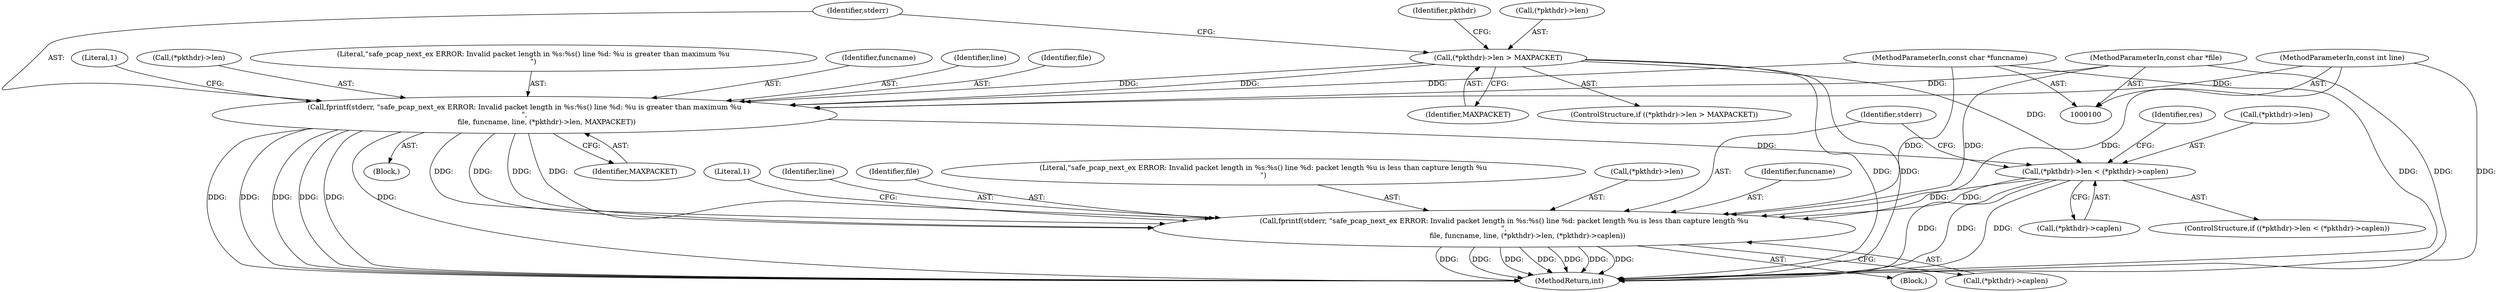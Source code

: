 digraph "1_tcpreplay_6b830a1640ca20528032c89a4fdd8291a4d2d8b2_0@pointer" {
"1000145" [label="(Call,(*pkthdr)->len < (*pkthdr)->caplen)"];
"1000130" [label="(Call,fprintf(stderr, \"safe_pcap_next_ex ERROR: Invalid packet length in %s:%s() line %d: %u is greater than maximum %u\n\",\n                    file, funcname, line, (*pkthdr)->len, MAXPACKET))"];
"1000106" [label="(MethodParameterIn,const char *file)"];
"1000104" [label="(MethodParameterIn,const char *funcname)"];
"1000105" [label="(MethodParameterIn,const int line)"];
"1000123" [label="(Call,(*pkthdr)->len > MAXPACKET)"];
"1000155" [label="(Call,fprintf(stderr, \"safe_pcap_next_ex ERROR: Invalid packet length in %s:%s() line %d: packet length %u is less than capture length %u\n\",\n                     file, funcname, line, (*pkthdr)->len, (*pkthdr)->caplen))"];
"1000123" [label="(Call,(*pkthdr)->len > MAXPACKET)"];
"1000131" [label="(Identifier,stderr)"];
"1000145" [label="(Call,(*pkthdr)->len < (*pkthdr)->caplen)"];
"1000173" [label="(Identifier,res)"];
"1000159" [label="(Identifier,funcname)"];
"1000104" [label="(MethodParameterIn,const char *funcname)"];
"1000143" [label="(Literal,1)"];
"1000155" [label="(Call,fprintf(stderr, \"safe_pcap_next_ex ERROR: Invalid packet length in %s:%s() line %d: packet length %u is less than capture length %u\n\",\n                     file, funcname, line, (*pkthdr)->len, (*pkthdr)->caplen))"];
"1000150" [label="(Call,(*pkthdr)->caplen)"];
"1000156" [label="(Identifier,stderr)"];
"1000174" [label="(MethodReturn,int)"];
"1000106" [label="(MethodParameterIn,const char *file)"];
"1000140" [label="(Identifier,MAXPACKET)"];
"1000130" [label="(Call,fprintf(stderr, \"safe_pcap_next_ex ERROR: Invalid packet length in %s:%s() line %d: %u is greater than maximum %u\n\",\n                    file, funcname, line, (*pkthdr)->len, MAXPACKET))"];
"1000171" [label="(Literal,1)"];
"1000136" [label="(Call,(*pkthdr)->len)"];
"1000132" [label="(Literal,\"safe_pcap_next_ex ERROR: Invalid packet length in %s:%s() line %d: %u is greater than maximum %u\n\")"];
"1000160" [label="(Identifier,line)"];
"1000165" [label="(Call,(*pkthdr)->caplen)"];
"1000134" [label="(Identifier,funcname)"];
"1000128" [label="(Identifier,MAXPACKET)"];
"1000135" [label="(Identifier,line)"];
"1000158" [label="(Identifier,file)"];
"1000154" [label="(Block,)"];
"1000122" [label="(ControlStructure,if ((*pkthdr)->len > MAXPACKET))"];
"1000105" [label="(MethodParameterIn,const int line)"];
"1000157" [label="(Literal,\"safe_pcap_next_ex ERROR: Invalid packet length in %s:%s() line %d: packet length %u is less than capture length %u\n\")"];
"1000133" [label="(Identifier,file)"];
"1000144" [label="(ControlStructure,if ((*pkthdr)->len < (*pkthdr)->caplen))"];
"1000146" [label="(Call,(*pkthdr)->len)"];
"1000161" [label="(Call,(*pkthdr)->len)"];
"1000148" [label="(Identifier,pkthdr)"];
"1000129" [label="(Block,)"];
"1000124" [label="(Call,(*pkthdr)->len)"];
"1000145" -> "1000144"  [label="AST: "];
"1000145" -> "1000150"  [label="CFG: "];
"1000146" -> "1000145"  [label="AST: "];
"1000150" -> "1000145"  [label="AST: "];
"1000156" -> "1000145"  [label="CFG: "];
"1000173" -> "1000145"  [label="CFG: "];
"1000145" -> "1000174"  [label="DDG: "];
"1000145" -> "1000174"  [label="DDG: "];
"1000145" -> "1000174"  [label="DDG: "];
"1000130" -> "1000145"  [label="DDG: "];
"1000123" -> "1000145"  [label="DDG: "];
"1000145" -> "1000155"  [label="DDG: "];
"1000145" -> "1000155"  [label="DDG: "];
"1000130" -> "1000129"  [label="AST: "];
"1000130" -> "1000140"  [label="CFG: "];
"1000131" -> "1000130"  [label="AST: "];
"1000132" -> "1000130"  [label="AST: "];
"1000133" -> "1000130"  [label="AST: "];
"1000134" -> "1000130"  [label="AST: "];
"1000135" -> "1000130"  [label="AST: "];
"1000136" -> "1000130"  [label="AST: "];
"1000140" -> "1000130"  [label="AST: "];
"1000143" -> "1000130"  [label="CFG: "];
"1000130" -> "1000174"  [label="DDG: "];
"1000130" -> "1000174"  [label="DDG: "];
"1000130" -> "1000174"  [label="DDG: "];
"1000130" -> "1000174"  [label="DDG: "];
"1000130" -> "1000174"  [label="DDG: "];
"1000130" -> "1000174"  [label="DDG: "];
"1000106" -> "1000130"  [label="DDG: "];
"1000104" -> "1000130"  [label="DDG: "];
"1000105" -> "1000130"  [label="DDG: "];
"1000123" -> "1000130"  [label="DDG: "];
"1000123" -> "1000130"  [label="DDG: "];
"1000130" -> "1000155"  [label="DDG: "];
"1000130" -> "1000155"  [label="DDG: "];
"1000130" -> "1000155"  [label="DDG: "];
"1000130" -> "1000155"  [label="DDG: "];
"1000106" -> "1000100"  [label="AST: "];
"1000106" -> "1000174"  [label="DDG: "];
"1000106" -> "1000155"  [label="DDG: "];
"1000104" -> "1000100"  [label="AST: "];
"1000104" -> "1000174"  [label="DDG: "];
"1000104" -> "1000155"  [label="DDG: "];
"1000105" -> "1000100"  [label="AST: "];
"1000105" -> "1000174"  [label="DDG: "];
"1000105" -> "1000155"  [label="DDG: "];
"1000123" -> "1000122"  [label="AST: "];
"1000123" -> "1000128"  [label="CFG: "];
"1000124" -> "1000123"  [label="AST: "];
"1000128" -> "1000123"  [label="AST: "];
"1000131" -> "1000123"  [label="CFG: "];
"1000148" -> "1000123"  [label="CFG: "];
"1000123" -> "1000174"  [label="DDG: "];
"1000123" -> "1000174"  [label="DDG: "];
"1000155" -> "1000154"  [label="AST: "];
"1000155" -> "1000165"  [label="CFG: "];
"1000156" -> "1000155"  [label="AST: "];
"1000157" -> "1000155"  [label="AST: "];
"1000158" -> "1000155"  [label="AST: "];
"1000159" -> "1000155"  [label="AST: "];
"1000160" -> "1000155"  [label="AST: "];
"1000161" -> "1000155"  [label="AST: "];
"1000165" -> "1000155"  [label="AST: "];
"1000171" -> "1000155"  [label="CFG: "];
"1000155" -> "1000174"  [label="DDG: "];
"1000155" -> "1000174"  [label="DDG: "];
"1000155" -> "1000174"  [label="DDG: "];
"1000155" -> "1000174"  [label="DDG: "];
"1000155" -> "1000174"  [label="DDG: "];
"1000155" -> "1000174"  [label="DDG: "];
"1000155" -> "1000174"  [label="DDG: "];
}
